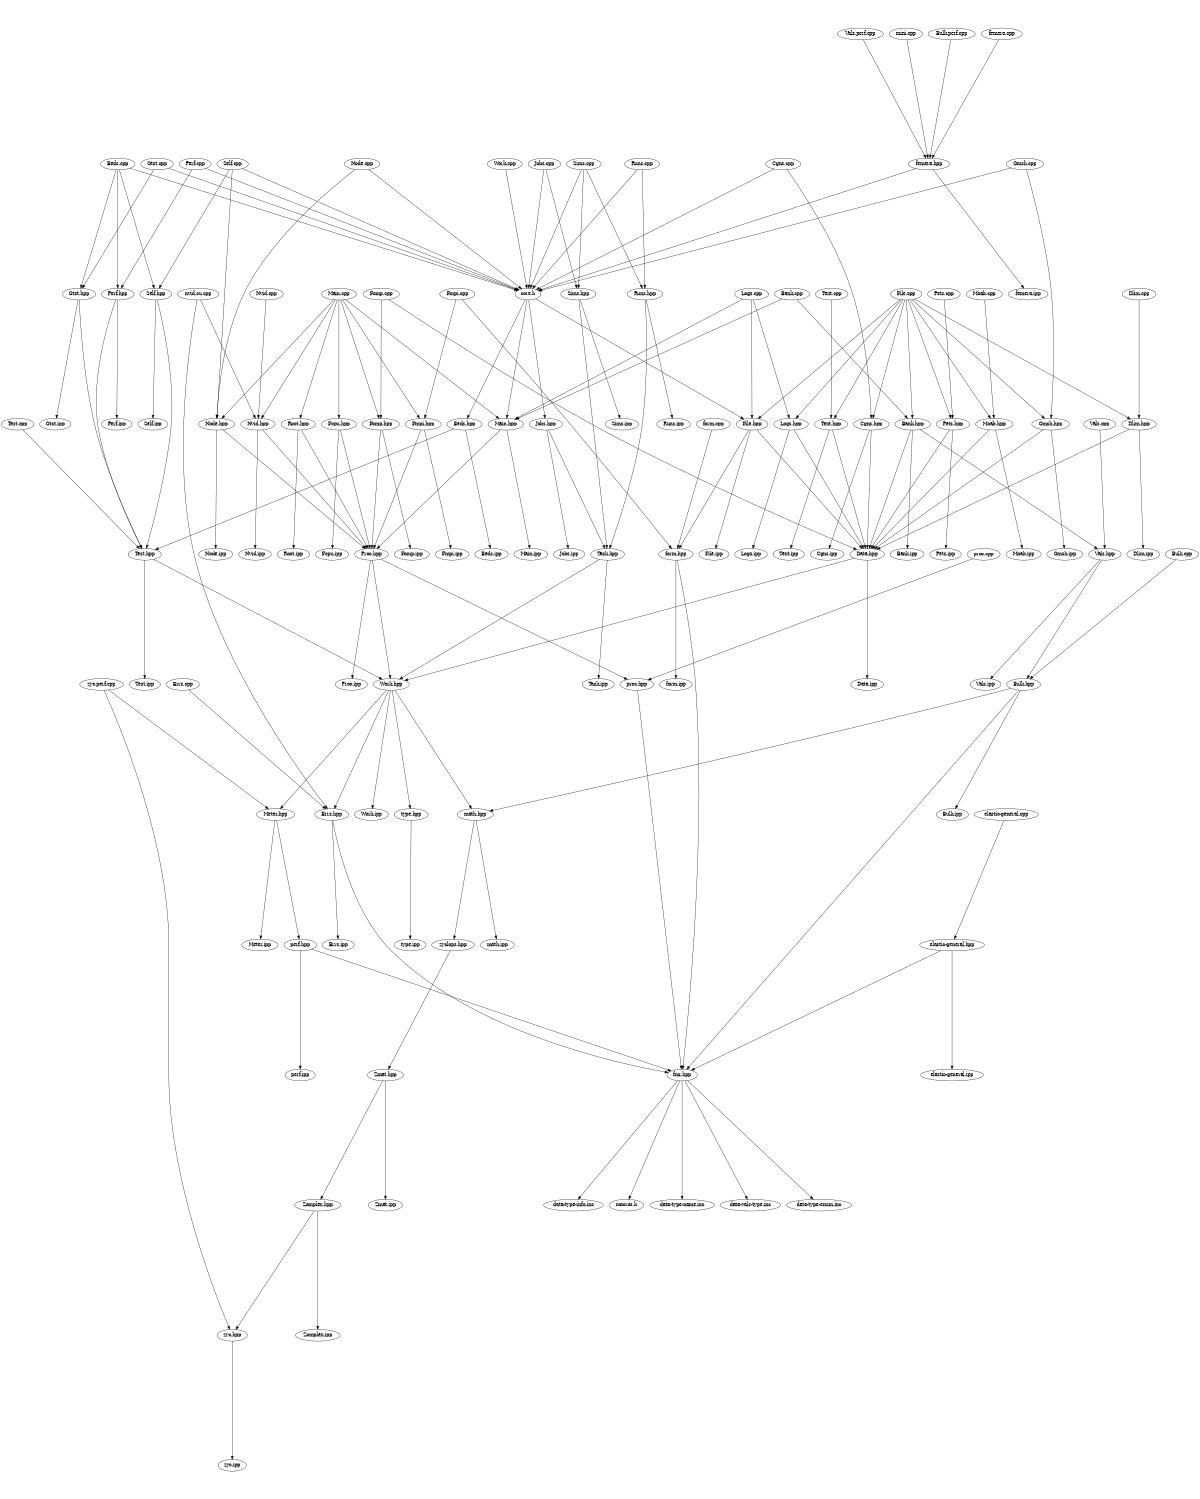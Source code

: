 digraph "source tree" {
    overlap=scale;
    size="8,10";
    ratio="fill";
    fontsize="16";
    fontname="Helvetica";
	clusterrank="local";
	"Data.hpp" -> "Work.hpp"
	"Self.cpp" -> "Self.hpp"
	"Jobs.hpp" -> "Task.hpp"
	"math.hpp" -> "math.ipp"
	"Task.hpp" -> "Task.ipp"
	"Data.hpp" -> "Data.ipp"
	"Work.hpp" -> "Errs.hpp"
	"Logs.cpp" -> "Logs.hpp"
	"Beds.cpp" -> "Gtst.hpp"
	"Vals.perf.cpp" -> "femera.hpp"
	"Perf.hpp" -> "Test.hpp"
	"fmr.hpp" -> "data-type-enum.inc"
	"Jobs.hpp" -> "Jobs.ipp"
	"Errs.hpp" -> "Errs.ipp"
	"Gtst.cpp" -> "core.h"
	"perf.hpp" -> "fmr.hpp"
	"File.cpp" -> "Text.hpp"
	"Main.cpp" -> "Root.hpp"
	"Fomp.hpp" -> "Proc.hpp"
	"Self.cpp" -> "Node.hpp"
	"elastic-general.hpp" -> "fmr.hpp"
	"Bank.hpp" -> "Vals.hpp"
	"femera.hpp" -> "core.h"
	"Jobs.cpp" -> "Sims.hpp"
	"Test.cpp" -> "Test.hpp"
	"Root.hpp" -> "Proc.hpp"
	"Sims.cpp" -> "Runs.hpp"
	"nvid.cu.cpp" -> "Errs.hpp"
	"Work.hpp" -> "type.hpp"
	"Errs.cpp" -> "Errs.hpp"
	"Main.cpp" -> "Fomp.hpp"
	"Main.hpp" -> "Main.ipp"
	"Nvid.hpp" -> "Proc.hpp"
	"fmr.hpp" -> "data-type-info.inc"
	"Work.cpp" -> "core.h"
	"Cgns.hpp" -> "Data.hpp"
	"Work.hpp" -> "Meter.hpp"
	"Beds.hpp" -> "Test.hpp"
	"fmr.hpp" -> "macros.h"
	"Root.hpp" -> "Root.ipp"
	"Pets.hpp" -> "Pets.ipp"
	"elastic-general.cpp" -> "elastic-general.hpp"
	"Fmpi.cpp" -> "form.hpp"
	"Perf.cpp" -> "core.h"
	"proc.cpp" -> "proc.hpp"
	"Meter.hpp" -> "Meter.ipp"
	"Moab.cpp" -> "Moab.hpp"
	"core.h" -> "Beds.hpp"
	"Fmpi.hpp" -> "Fmpi.ipp"
	"Gmsh.hpp" -> "Gmsh.ipp"
	"Main.cpp" -> "Fmpi.hpp"
	"femera.hpp" -> "femera.ipp"
	"Bulk.cpp" -> "Bulk.hpp"
	"Work.hpp" -> "math.hpp"
	"Sims.cpp" -> "core.h"
	"Beds.hpp" -> "Beds.ipp"
	"Zomplex.hpp" -> "zyc.hpp"
	"fmr.hpp" -> "data-type-name.inc"
	"zyc.perf.cpp" -> "zyc.hpp"
	"Bulk.hpp" -> "fmr.hpp"
	"Bank.hpp" -> "Bank.ipp"
	"Node.hpp" -> "Proc.hpp"
	"Proc.hpp" -> "proc.hpp"
	"Logs.hpp" -> "Data.hpp"
	"Fomp.cpp" -> "Fomp.hpp"
	"Gtst.hpp" -> "Gtst.ipp"
	"Vals.cpp" -> "Vals.hpp"
	"Proc.hpp" -> "Proc.ipp"
	"File.cpp" -> "Gmsh.hpp"
	"File.hpp" -> "File.ipp"
	"Main.cpp" -> "Nvid.hpp"
	"Test.hpp" -> "Work.hpp"
	"Self.cpp" -> "core.h"
	"perf.hpp" -> "perf.ipp"
	"Vals.hpp" -> "Vals.ipp"
	"Text.cpp" -> "Text.hpp"
	"Meter.hpp" -> "perf.hpp"
	"type.hpp" -> "type.ipp"
	"Gmsh.hpp" -> "Data.hpp"
	"Main.cpp" -> "Fcpu.hpp"
	"core.h" -> "Jobs.hpp"
	"Node.cpp" -> "core.h"
	"File.cpp" -> "Cgns.hpp"
	"proc.hpp" -> "fmr.hpp"
	"Fcpu.hpp" -> "Proc.hpp"
	"Dlim.cpp" -> "Dlim.hpp"
	"Bank.hpp" -> "Data.hpp"
	"Node.cpp" -> "Node.hpp"
	"Gmsh.cpp" -> "core.h"
	"zyc.hpp" -> "zyc.ipp"
	"form.hpp" -> "form.ipp"
	"Fcpu.hpp" -> "Fcpu.ipp"
	"Dlim.hpp" -> "Data.hpp"
	"Fmpi.cpp" -> "Fmpi.hpp"
	"Runs.hpp" -> "Task.hpp"
	"Proc.hpp" -> "Work.hpp"
	"Cgns.cpp" -> "core.h"
	"Moab.hpp" -> "Data.hpp"
	"Logs.cpp" -> "Main.hpp"
	"Runs.cpp" -> "core.h"
	"Bulk.hpp" -> "math.hpp"
	"Perf.cpp" -> "Perf.hpp"
	"Fomp.cpp" -> "Data.hpp"
	"Main.cpp" -> "Main.hpp"
	"Sims.hpp" -> "Sims.ipp"
	"core.h" -> "Main.hpp"
	"File.cpp" -> "Pets.hpp"
	"core.h" -> "File.hpp"
	"Zomplex.hpp" -> "Zomplex.ipp"
	"Zmat.hpp" -> "Zomplex.hpp"
	"Errs.hpp" -> "fmr.hpp"
	"Dlim.hpp" -> "Dlim.ipp"
	"zyc.perf.cpp" -> "Meter.hpp"
	"Runs.hpp" -> "Runs.ipp"
	"Fomp.hpp" -> "Fomp.ipp"
	"mini.cpp" -> "femera.hpp"
	"Node.hpp" -> "Node.ipp"
	"File.hpp" -> "form.hpp"
	"zyclops.hpp" -> "Zmat.hpp"
	"Sims.hpp" -> "Task.hpp"
	"File.cpp" -> "Bank.hpp"
	"form.hpp" -> "fmr.hpp"
	"Text.hpp" -> "Text.ipp"
	"elastic-general.hpp" -> "elastic-general.ipp"
	"Self.hpp" -> "Self.ipp"
	"Jobs.cpp" -> "core.h"
	"fmr.hpp" -> "data-vals-type.inc"
	"Beds.cpp" -> "core.h"
	"Work.hpp" -> "Work.ipp"
	"math.hpp" -> "zyclops.hpp"
	"Beds.cpp" -> "Self.hpp"
	"File.cpp" -> "Logs.hpp"
	"Bulk.hpp" -> "Bulk.ipp"
	"Runs.cpp" -> "Runs.hpp"
	"Bulk.perf.cpp" -> "femera.hpp"
	"Text.hpp" -> "Data.hpp"
	"Beds.cpp" -> "Perf.hpp"
	"Fmpi.hpp" -> "Proc.hpp"
	"Cgns.hpp" -> "Cgns.ipp"
	"Nvid.cpp" -> "Nvid.hpp"
	"Gmsh.cpp" -> "Gmsh.hpp"
	"Test.hpp" -> "Test.ipp"
	"Pets.cpp" -> "Pets.hpp"
	"Cgns.cpp" -> "Cgns.hpp"
	"Gtst.hpp" -> "Test.hpp"
	"Logs.cpp" -> "File.hpp"
	"File.cpp" -> "Dlim.hpp"
	"Gtst.cpp" -> "Gtst.hpp"
	"Sims.cpp" -> "Sims.hpp"
	"Moab.hpp" -> "Moab.ipp"
	"Bank.cpp" -> "Bank.hpp"
	"Logs.hpp" -> "Logs.ipp"
	"Bank.cpp" -> "Main.hpp"
	"femera.cpp" -> "femera.hpp"
	"nvid.cu.cpp" -> "Nvid.hpp"
	"File.hpp" -> "Data.hpp"
	"form.cpp" -> "form.hpp"
	"File.cpp" -> "File.hpp"
	"Zmat.hpp" -> "Zmat.ipp"
	"Vals.hpp" -> "Bulk.hpp"
	"Perf.hpp" -> "Perf.ipp"
	"Pets.hpp" -> "Data.hpp"
	"File.cpp" -> "Moab.hpp"
	"Main.cpp" -> "Node.hpp"
	"Nvid.hpp" -> "Nvid.ipp"
	"Task.hpp" -> "Work.hpp"
	"Self.hpp" -> "Test.hpp"
	"Main.hpp" -> "Proc.hpp"
}
